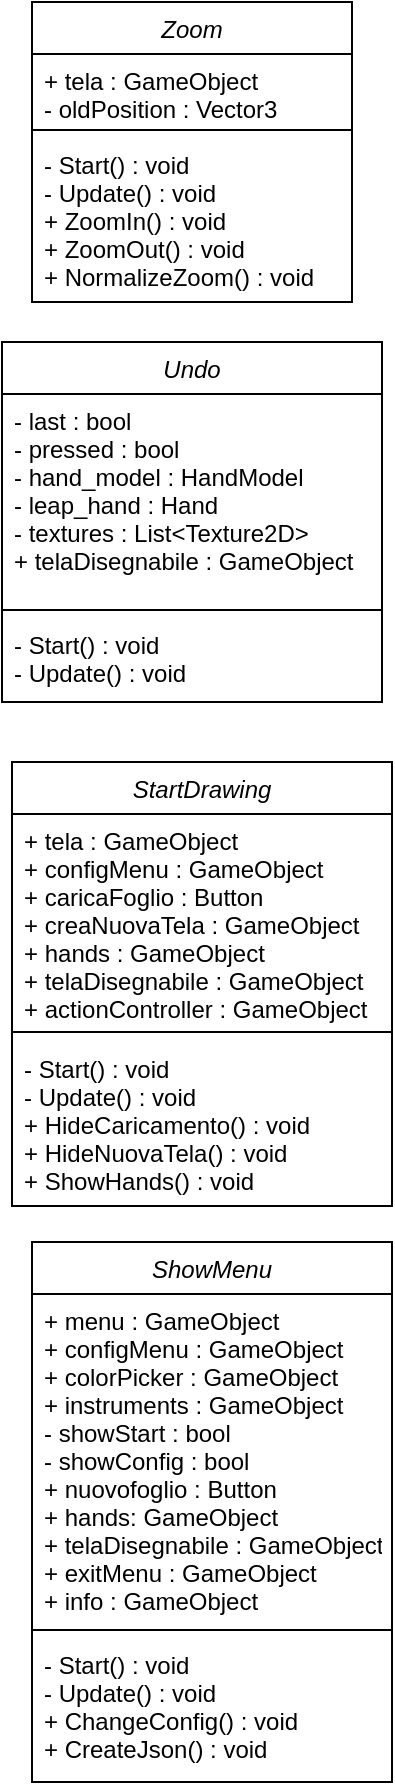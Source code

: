 <mxfile version="14.6.10" type="github">
  <diagram id="C5RBs43oDa-KdzZeNtuy" name="Page-1">
    <mxGraphModel dx="468" dy="547" grid="1" gridSize="10" guides="1" tooltips="1" connect="1" arrows="1" fold="1" page="1" pageScale="1" pageWidth="827" pageHeight="1169" math="0" shadow="0">
      <root>
        <mxCell id="WIyWlLk6GJQsqaUBKTNV-0" />
        <mxCell id="WIyWlLk6GJQsqaUBKTNV-1" parent="WIyWlLk6GJQsqaUBKTNV-0" />
        <mxCell id="zkfFHV4jXpPFQw0GAbJ--0" value="Zoom" style="swimlane;fontStyle=2;align=center;verticalAlign=top;childLayout=stackLayout;horizontal=1;startSize=26;horizontalStack=0;resizeParent=1;resizeLast=0;collapsible=1;marginBottom=0;rounded=0;shadow=0;strokeWidth=1;" parent="WIyWlLk6GJQsqaUBKTNV-1" vertex="1">
          <mxGeometry x="55" y="40" width="160" height="150" as="geometry">
            <mxRectangle x="230" y="140" width="160" height="26" as="alternateBounds" />
          </mxGeometry>
        </mxCell>
        <mxCell id="zkfFHV4jXpPFQw0GAbJ--1" value="+ tela : GameObject&#xa;- oldPosition : Vector3 " style="text;align=left;verticalAlign=top;spacingLeft=4;spacingRight=4;overflow=hidden;rotatable=0;points=[[0,0.5],[1,0.5]];portConstraint=eastwest;" parent="zkfFHV4jXpPFQw0GAbJ--0" vertex="1">
          <mxGeometry y="26" width="160" height="34" as="geometry" />
        </mxCell>
        <mxCell id="zkfFHV4jXpPFQw0GAbJ--4" value="" style="line;html=1;strokeWidth=1;align=left;verticalAlign=middle;spacingTop=-1;spacingLeft=3;spacingRight=3;rotatable=0;labelPosition=right;points=[];portConstraint=eastwest;" parent="zkfFHV4jXpPFQw0GAbJ--0" vertex="1">
          <mxGeometry y="60" width="160" height="8" as="geometry" />
        </mxCell>
        <mxCell id="zkfFHV4jXpPFQw0GAbJ--5" value="- Start() : void&#xa;- Update() : void&#xa;+ ZoomIn() : void&#xa;+ ZoomOut() : void&#xa;+ NormalizeZoom() : void" style="text;align=left;verticalAlign=top;spacingLeft=4;spacingRight=4;overflow=hidden;rotatable=0;points=[[0,0.5],[1,0.5]];portConstraint=eastwest;" parent="zkfFHV4jXpPFQw0GAbJ--0" vertex="1">
          <mxGeometry y="68" width="160" height="82" as="geometry" />
        </mxCell>
        <mxCell id="7XHn4DZ-H4VYJd7vNkH7-1" value="Undo" style="swimlane;fontStyle=2;align=center;verticalAlign=top;childLayout=stackLayout;horizontal=1;startSize=26;horizontalStack=0;resizeParent=1;resizeLast=0;collapsible=1;marginBottom=0;rounded=0;shadow=0;strokeWidth=1;" vertex="1" parent="WIyWlLk6GJQsqaUBKTNV-1">
          <mxGeometry x="40" y="210" width="190" height="180" as="geometry">
            <mxRectangle x="230" y="140" width="160" height="26" as="alternateBounds" />
          </mxGeometry>
        </mxCell>
        <mxCell id="7XHn4DZ-H4VYJd7vNkH7-2" value="- last : bool&#xa;- pressed : bool&#xa;- hand_model : HandModel&#xa;- leap_hand : Hand&#xa;- textures : List&lt;Texture2D&gt;&#xa;+ telaDisegnabile : GameObject" style="text;align=left;verticalAlign=top;spacingLeft=4;spacingRight=4;overflow=hidden;rotatable=0;points=[[0,0.5],[1,0.5]];portConstraint=eastwest;" vertex="1" parent="7XHn4DZ-H4VYJd7vNkH7-1">
          <mxGeometry y="26" width="190" height="104" as="geometry" />
        </mxCell>
        <mxCell id="7XHn4DZ-H4VYJd7vNkH7-3" value="" style="line;html=1;strokeWidth=1;align=left;verticalAlign=middle;spacingTop=-1;spacingLeft=3;spacingRight=3;rotatable=0;labelPosition=right;points=[];portConstraint=eastwest;" vertex="1" parent="7XHn4DZ-H4VYJd7vNkH7-1">
          <mxGeometry y="130" width="190" height="8" as="geometry" />
        </mxCell>
        <mxCell id="7XHn4DZ-H4VYJd7vNkH7-4" value="- Start() : void&#xa;- Update() : void" style="text;align=left;verticalAlign=top;spacingLeft=4;spacingRight=4;overflow=hidden;rotatable=0;points=[[0,0.5],[1,0.5]];portConstraint=eastwest;" vertex="1" parent="7XHn4DZ-H4VYJd7vNkH7-1">
          <mxGeometry y="138" width="190" height="42" as="geometry" />
        </mxCell>
        <mxCell id="7XHn4DZ-H4VYJd7vNkH7-9" value="StartDrawing" style="swimlane;fontStyle=2;align=center;verticalAlign=top;childLayout=stackLayout;horizontal=1;startSize=26;horizontalStack=0;resizeParent=1;resizeLast=0;collapsible=1;marginBottom=0;rounded=0;shadow=0;strokeWidth=1;" vertex="1" parent="WIyWlLk6GJQsqaUBKTNV-1">
          <mxGeometry x="45" y="420" width="190" height="222" as="geometry">
            <mxRectangle x="230" y="140" width="160" height="26" as="alternateBounds" />
          </mxGeometry>
        </mxCell>
        <mxCell id="7XHn4DZ-H4VYJd7vNkH7-10" value="+ tela : GameObject&#xa;+ configMenu : GameObject&#xa;+ caricaFoglio : Button&#xa;+ creaNuovaTela : GameObject&#xa;+ hands : GameObject&#xa;+ telaDisegnabile : GameObject&#xa;+ actionController : GameObject&#xa;" style="text;align=left;verticalAlign=top;spacingLeft=4;spacingRight=4;overflow=hidden;rotatable=0;points=[[0,0.5],[1,0.5]];portConstraint=eastwest;" vertex="1" parent="7XHn4DZ-H4VYJd7vNkH7-9">
          <mxGeometry y="26" width="190" height="104" as="geometry" />
        </mxCell>
        <mxCell id="7XHn4DZ-H4VYJd7vNkH7-11" value="" style="line;html=1;strokeWidth=1;align=left;verticalAlign=middle;spacingTop=-1;spacingLeft=3;spacingRight=3;rotatable=0;labelPosition=right;points=[];portConstraint=eastwest;" vertex="1" parent="7XHn4DZ-H4VYJd7vNkH7-9">
          <mxGeometry y="130" width="190" height="10" as="geometry" />
        </mxCell>
        <mxCell id="7XHn4DZ-H4VYJd7vNkH7-12" value="- Start() : void&#xa;- Update() : void&#xa;+ HideCaricamento() : void&#xa;+ HideNuovaTela() : void&#xa;+ ShowHands() : void" style="text;align=left;verticalAlign=top;spacingLeft=4;spacingRight=4;overflow=hidden;rotatable=0;points=[[0,0.5],[1,0.5]];portConstraint=eastwest;" vertex="1" parent="7XHn4DZ-H4VYJd7vNkH7-9">
          <mxGeometry y="140" width="190" height="82" as="geometry" />
        </mxCell>
        <mxCell id="7XHn4DZ-H4VYJd7vNkH7-13" value="ShowMenu" style="swimlane;fontStyle=2;align=center;verticalAlign=top;childLayout=stackLayout;horizontal=1;startSize=26;horizontalStack=0;resizeParent=1;resizeLast=0;collapsible=1;marginBottom=0;rounded=0;shadow=0;strokeWidth=1;" vertex="1" parent="WIyWlLk6GJQsqaUBKTNV-1">
          <mxGeometry x="55" y="660" width="180" height="270" as="geometry">
            <mxRectangle x="230" y="140" width="160" height="26" as="alternateBounds" />
          </mxGeometry>
        </mxCell>
        <mxCell id="7XHn4DZ-H4VYJd7vNkH7-14" value="+ menu : GameObject&#xa;+ configMenu : GameObject&#xa;+ colorPicker : GameObject&#xa;+ instruments : GameObject&#xa;- showStart : bool&#xa;- showConfig : bool&#xa;+ nuovofoglio : Button&#xa;+ hands: GameObject&#xa;+ telaDisegnabile : GameObject&#xa;+ exitMenu : GameObject&#xa;+ info : GameObject" style="text;align=left;verticalAlign=top;spacingLeft=4;spacingRight=4;overflow=hidden;rotatable=0;points=[[0,0.5],[1,0.5]];portConstraint=eastwest;" vertex="1" parent="7XHn4DZ-H4VYJd7vNkH7-13">
          <mxGeometry y="26" width="180" height="164" as="geometry" />
        </mxCell>
        <mxCell id="7XHn4DZ-H4VYJd7vNkH7-15" value="" style="line;html=1;strokeWidth=1;align=left;verticalAlign=middle;spacingTop=-1;spacingLeft=3;spacingRight=3;rotatable=0;labelPosition=right;points=[];portConstraint=eastwest;" vertex="1" parent="7XHn4DZ-H4VYJd7vNkH7-13">
          <mxGeometry y="190" width="180" height="8" as="geometry" />
        </mxCell>
        <mxCell id="7XHn4DZ-H4VYJd7vNkH7-16" value="- Start() : void&#xa;- Update() : void&#xa;+ ChangeConfig() : void&#xa;+ CreateJson() : void" style="text;align=left;verticalAlign=top;spacingLeft=4;spacingRight=4;overflow=hidden;rotatable=0;points=[[0,0.5],[1,0.5]];portConstraint=eastwest;" vertex="1" parent="7XHn4DZ-H4VYJd7vNkH7-13">
          <mxGeometry y="198" width="180" height="72" as="geometry" />
        </mxCell>
      </root>
    </mxGraphModel>
  </diagram>
</mxfile>

